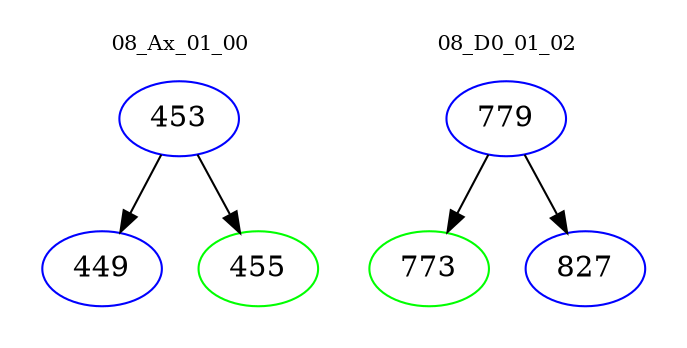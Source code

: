 digraph{
subgraph cluster_0 {
color = white
label = "08_Ax_01_00";
fontsize=10;
T0_453 [label="453", color="blue"]
T0_453 -> T0_449 [color="black"]
T0_449 [label="449", color="blue"]
T0_453 -> T0_455 [color="black"]
T0_455 [label="455", color="green"]
}
subgraph cluster_1 {
color = white
label = "08_D0_01_02";
fontsize=10;
T1_779 [label="779", color="blue"]
T1_779 -> T1_773 [color="black"]
T1_773 [label="773", color="green"]
T1_779 -> T1_827 [color="black"]
T1_827 [label="827", color="blue"]
}
}
